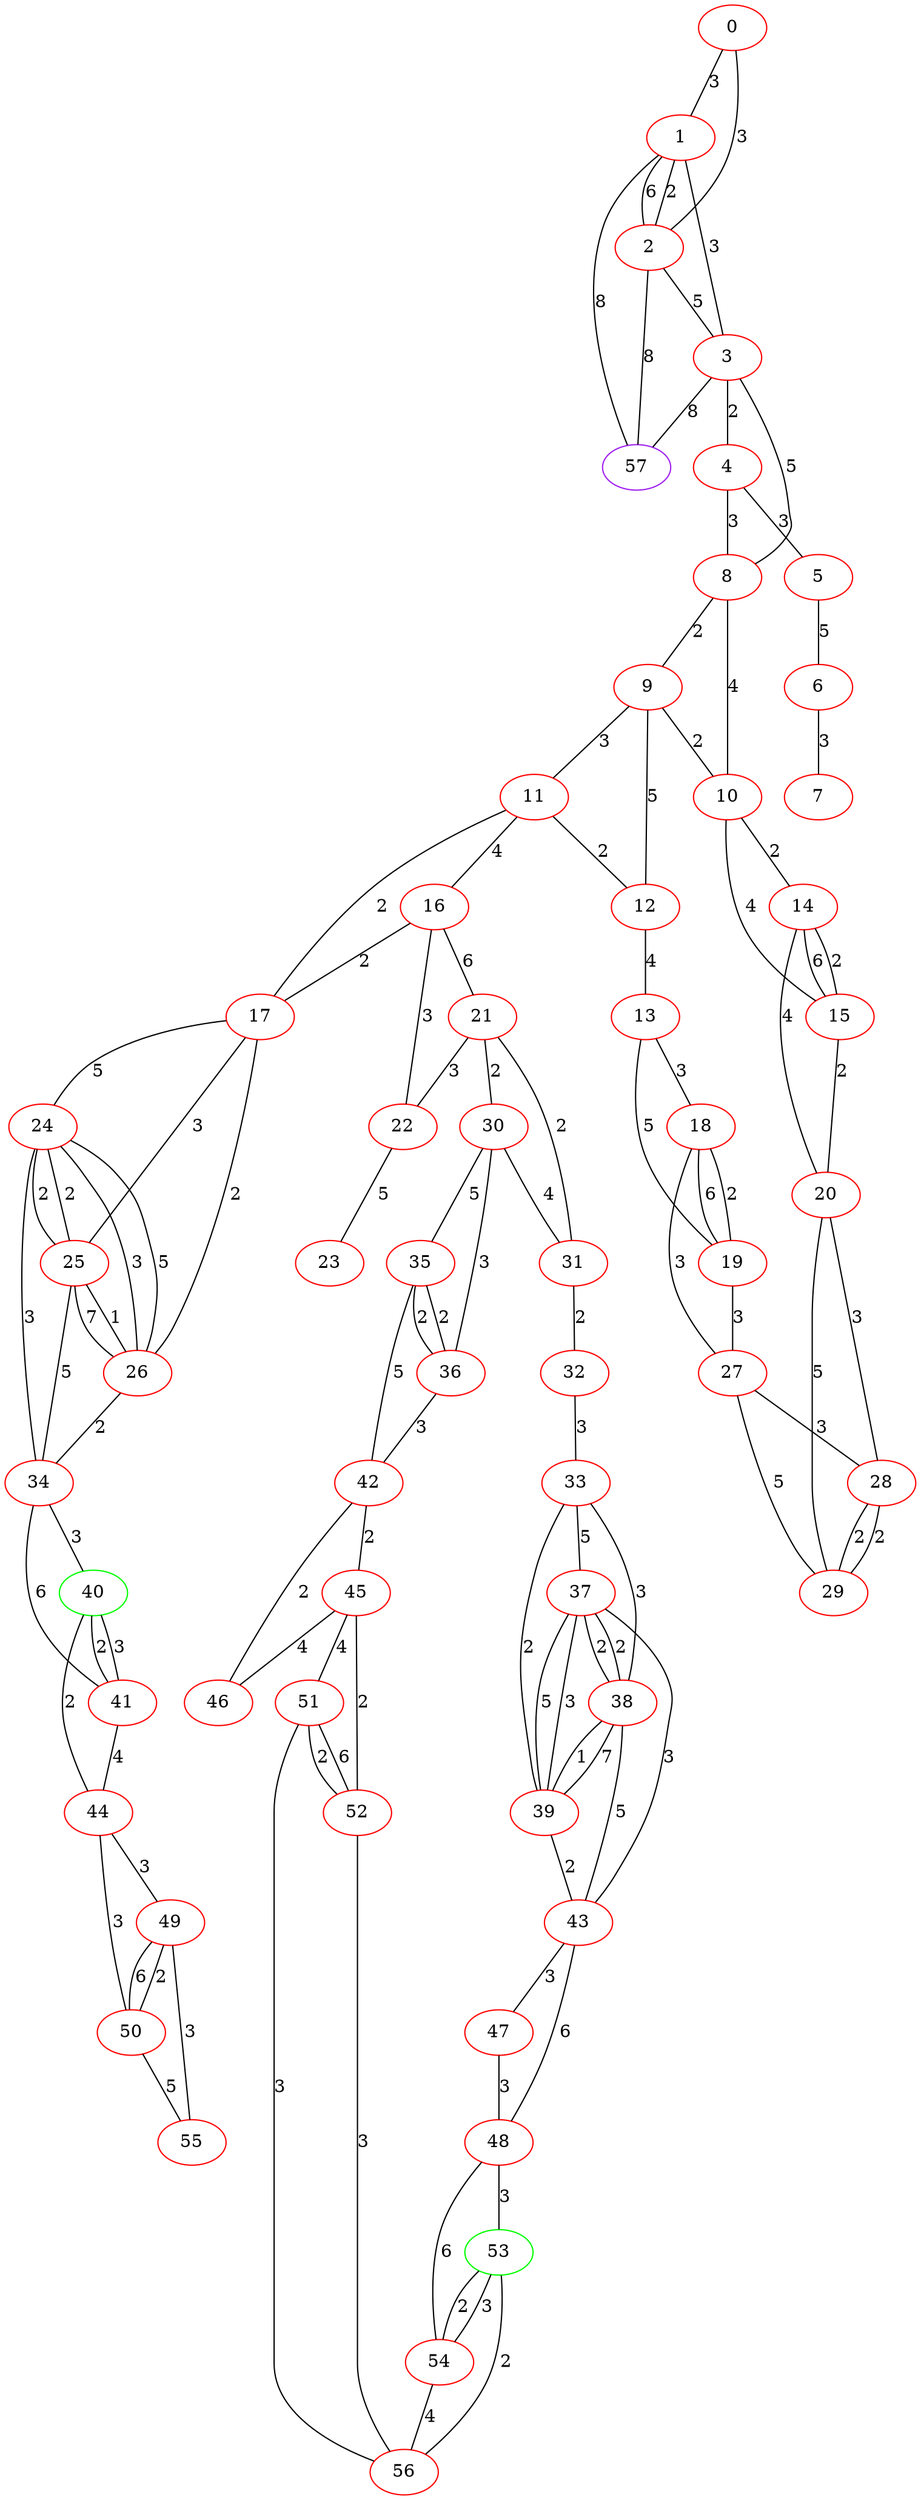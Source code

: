 graph "" {
0 [color=red, weight=1];
1 [color=red, weight=1];
2 [color=red, weight=1];
3 [color=red, weight=1];
4 [color=red, weight=1];
5 [color=red, weight=1];
6 [color=red, weight=1];
7 [color=red, weight=1];
8 [color=red, weight=1];
9 [color=red, weight=1];
10 [color=red, weight=1];
11 [color=red, weight=1];
12 [color=red, weight=1];
13 [color=red, weight=1];
14 [color=red, weight=1];
15 [color=red, weight=1];
16 [color=red, weight=1];
17 [color=red, weight=1];
18 [color=red, weight=1];
19 [color=red, weight=1];
20 [color=red, weight=1];
21 [color=red, weight=1];
22 [color=red, weight=1];
23 [color=red, weight=1];
24 [color=red, weight=1];
25 [color=red, weight=1];
26 [color=red, weight=1];
27 [color=red, weight=1];
28 [color=red, weight=1];
29 [color=red, weight=1];
30 [color=red, weight=1];
31 [color=red, weight=1];
32 [color=red, weight=1];
33 [color=red, weight=1];
34 [color=red, weight=1];
35 [color=red, weight=1];
36 [color=red, weight=1];
37 [color=red, weight=1];
38 [color=red, weight=1];
39 [color=red, weight=1];
40 [color=green, weight=2];
41 [color=red, weight=1];
42 [color=red, weight=1];
43 [color=red, weight=1];
44 [color=red, weight=1];
45 [color=red, weight=1];
46 [color=red, weight=1];
47 [color=red, weight=1];
48 [color=red, weight=1];
49 [color=red, weight=1];
50 [color=red, weight=1];
51 [color=red, weight=1];
52 [color=red, weight=1];
53 [color=green, weight=2];
54 [color=red, weight=1];
55 [color=red, weight=1];
56 [color=red, weight=1];
57 [color=purple, weight=4];
0 -- 1  [key=0, label=3];
0 -- 2  [key=0, label=3];
1 -- 57  [key=0, label=8];
1 -- 2  [key=0, label=6];
1 -- 2  [key=1, label=2];
1 -- 3  [key=0, label=3];
2 -- 3  [key=0, label=5];
2 -- 57  [key=0, label=8];
3 -- 8  [key=0, label=5];
3 -- 4  [key=0, label=2];
3 -- 57  [key=0, label=8];
4 -- 8  [key=0, label=3];
4 -- 5  [key=0, label=3];
5 -- 6  [key=0, label=5];
6 -- 7  [key=0, label=3];
8 -- 9  [key=0, label=2];
8 -- 10  [key=0, label=4];
9 -- 10  [key=0, label=2];
9 -- 11  [key=0, label=3];
9 -- 12  [key=0, label=5];
10 -- 14  [key=0, label=2];
10 -- 15  [key=0, label=4];
11 -- 16  [key=0, label=4];
11 -- 12  [key=0, label=2];
11 -- 17  [key=0, label=2];
12 -- 13  [key=0, label=4];
13 -- 18  [key=0, label=3];
13 -- 19  [key=0, label=5];
14 -- 20  [key=0, label=4];
14 -- 15  [key=0, label=2];
14 -- 15  [key=1, label=6];
15 -- 20  [key=0, label=2];
16 -- 17  [key=0, label=2];
16 -- 21  [key=0, label=6];
16 -- 22  [key=0, label=3];
17 -- 24  [key=0, label=5];
17 -- 25  [key=0, label=3];
17 -- 26  [key=0, label=2];
18 -- 27  [key=0, label=3];
18 -- 19  [key=0, label=2];
18 -- 19  [key=1, label=6];
19 -- 27  [key=0, label=3];
20 -- 28  [key=0, label=3];
20 -- 29  [key=0, label=5];
21 -- 30  [key=0, label=2];
21 -- 22  [key=0, label=3];
21 -- 31  [key=0, label=2];
22 -- 23  [key=0, label=5];
24 -- 26  [key=0, label=3];
24 -- 26  [key=1, label=5];
24 -- 34  [key=0, label=3];
24 -- 25  [key=0, label=2];
24 -- 25  [key=1, label=2];
25 -- 26  [key=0, label=1];
25 -- 26  [key=1, label=7];
25 -- 34  [key=0, label=5];
26 -- 34  [key=0, label=2];
27 -- 28  [key=0, label=3];
27 -- 29  [key=0, label=5];
28 -- 29  [key=0, label=2];
28 -- 29  [key=1, label=2];
30 -- 35  [key=0, label=5];
30 -- 36  [key=0, label=3];
30 -- 31  [key=0, label=4];
31 -- 32  [key=0, label=2];
32 -- 33  [key=0, label=3];
33 -- 37  [key=0, label=5];
33 -- 38  [key=0, label=3];
33 -- 39  [key=0, label=2];
34 -- 41  [key=0, label=6];
34 -- 40  [key=0, label=3];
35 -- 42  [key=0, label=5];
35 -- 36  [key=0, label=2];
35 -- 36  [key=1, label=2];
36 -- 42  [key=0, label=3];
37 -- 43  [key=0, label=3];
37 -- 38  [key=0, label=2];
37 -- 38  [key=1, label=2];
37 -- 39  [key=0, label=3];
37 -- 39  [key=1, label=5];
38 -- 43  [key=0, label=5];
38 -- 39  [key=0, label=1];
38 -- 39  [key=1, label=7];
39 -- 43  [key=0, label=2];
40 -- 41  [key=0, label=2];
40 -- 41  [key=1, label=3];
40 -- 44  [key=0, label=2];
41 -- 44  [key=0, label=4];
42 -- 45  [key=0, label=2];
42 -- 46  [key=0, label=2];
43 -- 48  [key=0, label=6];
43 -- 47  [key=0, label=3];
44 -- 50  [key=0, label=3];
44 -- 49  [key=0, label=3];
45 -- 51  [key=0, label=4];
45 -- 52  [key=0, label=2];
45 -- 46  [key=0, label=4];
47 -- 48  [key=0, label=3];
48 -- 53  [key=0, label=3];
48 -- 54  [key=0, label=6];
49 -- 50  [key=0, label=2];
49 -- 50  [key=1, label=6];
49 -- 55  [key=0, label=3];
50 -- 55  [key=0, label=5];
51 -- 56  [key=0, label=3];
51 -- 52  [key=0, label=2];
51 -- 52  [key=1, label=6];
52 -- 56  [key=0, label=3];
53 -- 56  [key=0, label=2];
53 -- 54  [key=0, label=3];
53 -- 54  [key=1, label=2];
54 -- 56  [key=0, label=4];
}
